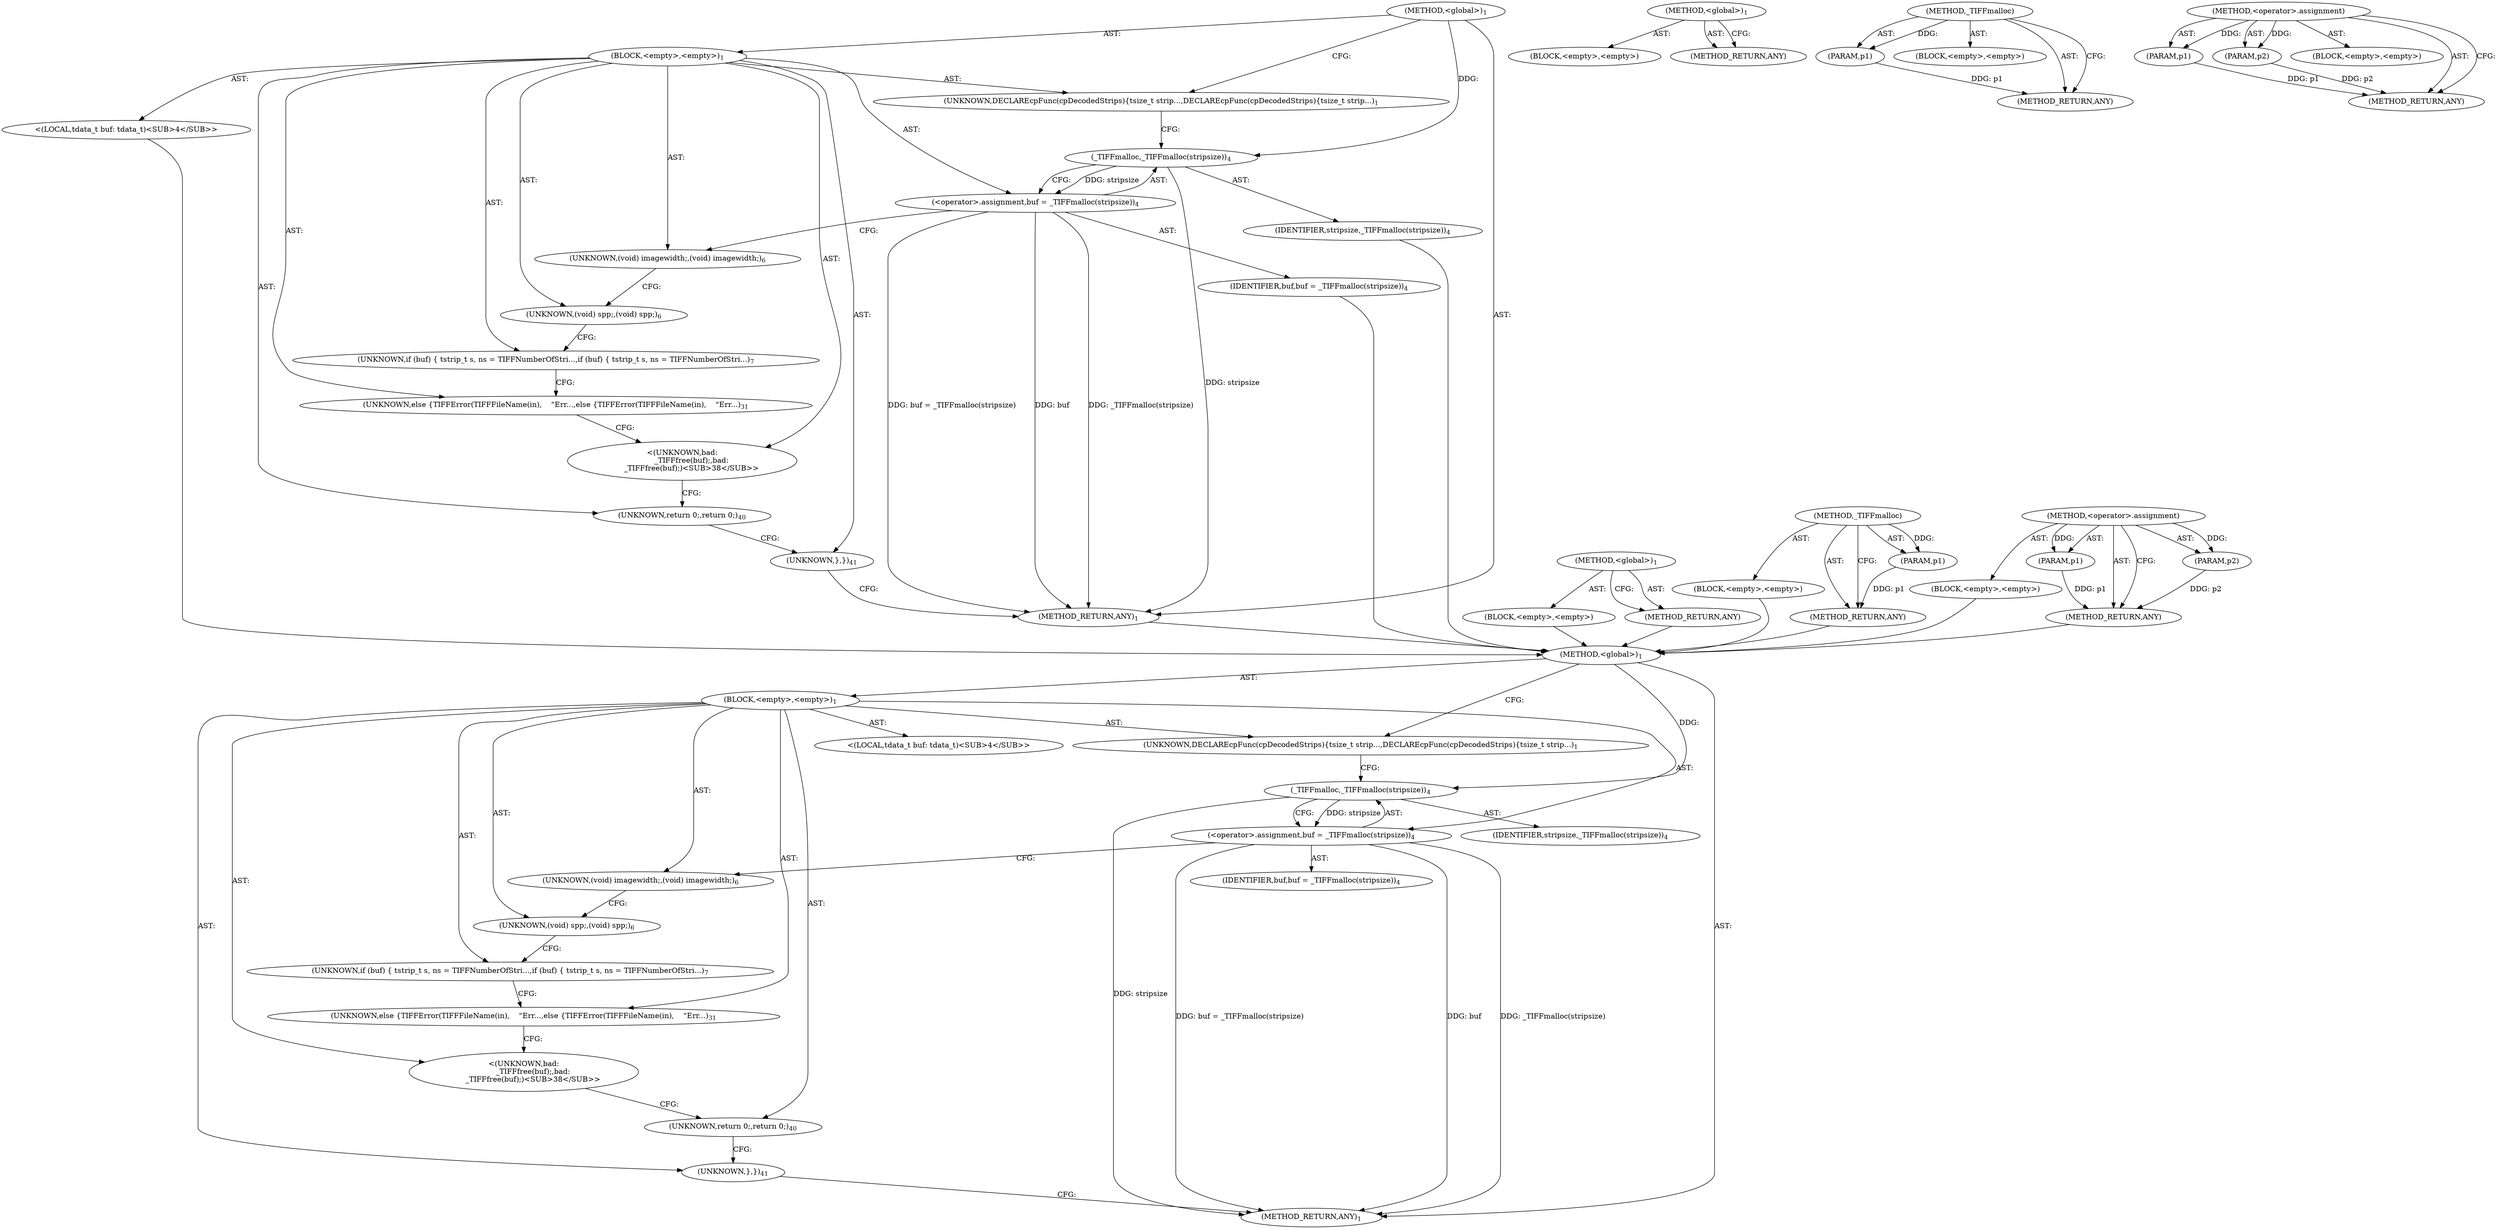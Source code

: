 digraph "&lt;operator&gt;.assignment" {
vulnerable_6 [label=<(METHOD,&lt;global&gt;)<SUB>1</SUB>>];
vulnerable_7 [label=<(BLOCK,&lt;empty&gt;,&lt;empty&gt;)<SUB>1</SUB>>];
vulnerable_8 [label=<(UNKNOWN,DECLAREcpFunc(cpDecodedStrips)
{
	tsize_t strip...,DECLAREcpFunc(cpDecodedStrips)
{
	tsize_t strip...)<SUB>1</SUB>>];
vulnerable_9 [label="<(LOCAL,tdata_t buf: tdata_t)<SUB>4</SUB>>"];
vulnerable_10 [label=<(&lt;operator&gt;.assignment,buf = _TIFFmalloc(stripsize))<SUB>4</SUB>>];
vulnerable_11 [label=<(IDENTIFIER,buf,buf = _TIFFmalloc(stripsize))<SUB>4</SUB>>];
vulnerable_12 [label=<(_TIFFmalloc,_TIFFmalloc(stripsize))<SUB>4</SUB>>];
vulnerable_13 [label=<(IDENTIFIER,stripsize,_TIFFmalloc(stripsize))<SUB>4</SUB>>];
vulnerable_14 [label=<(UNKNOWN,(void) imagewidth;,(void) imagewidth;)<SUB>6</SUB>>];
vulnerable_15 [label=<(UNKNOWN,(void) spp;,(void) spp;)<SUB>6</SUB>>];
vulnerable_16 [label=<(UNKNOWN,if (buf) {
 		tstrip_t s, ns = TIFFNumberOfStri...,if (buf) {
 		tstrip_t s, ns = TIFFNumberOfStri...)<SUB>7</SUB>>];
vulnerable_17 [label=<(UNKNOWN,else {
		TIFFError(TIFFFileName(in),
		    &quot;Err...,else {
		TIFFError(TIFFFileName(in),
		    &quot;Err...)<SUB>31</SUB>>];
vulnerable_18 [label="<(UNKNOWN,bad:
	_TIFFfree(buf);,bad:
	_TIFFfree(buf);)<SUB>38</SUB>>"];
vulnerable_19 [label=<(UNKNOWN,return 0;,return 0;)<SUB>40</SUB>>];
vulnerable_20 [label=<(UNKNOWN,},})<SUB>41</SUB>>];
vulnerable_21 [label=<(METHOD_RETURN,ANY)<SUB>1</SUB>>];
vulnerable_28 [label=<(METHOD,&lt;global&gt;)<SUB>1</SUB>>];
vulnerable_29 [label=<(BLOCK,&lt;empty&gt;,&lt;empty&gt;)>];
vulnerable_30 [label=<(METHOD_RETURN,ANY)>];
vulnerable_39 [label=<(METHOD,_TIFFmalloc)>];
vulnerable_40 [label=<(PARAM,p1)>];
vulnerable_41 [label=<(BLOCK,&lt;empty&gt;,&lt;empty&gt;)>];
vulnerable_42 [label=<(METHOD_RETURN,ANY)>];
vulnerable_34 [label=<(METHOD,&lt;operator&gt;.assignment)>];
vulnerable_35 [label=<(PARAM,p1)>];
vulnerable_36 [label=<(PARAM,p2)>];
vulnerable_37 [label=<(BLOCK,&lt;empty&gt;,&lt;empty&gt;)>];
vulnerable_38 [label=<(METHOD_RETURN,ANY)>];
fixed_6 [label=<(METHOD,&lt;global&gt;)<SUB>1</SUB>>];
fixed_7 [label=<(BLOCK,&lt;empty&gt;,&lt;empty&gt;)<SUB>1</SUB>>];
fixed_8 [label=<(UNKNOWN,DECLAREcpFunc(cpDecodedStrips)
{
	tsize_t strip...,DECLAREcpFunc(cpDecodedStrips)
{
	tsize_t strip...)<SUB>1</SUB>>];
fixed_9 [label="<(LOCAL,tdata_t buf: tdata_t)<SUB>4</SUB>>"];
fixed_10 [label=<(&lt;operator&gt;.assignment,buf = _TIFFmalloc(stripsize))<SUB>4</SUB>>];
fixed_11 [label=<(IDENTIFIER,buf,buf = _TIFFmalloc(stripsize))<SUB>4</SUB>>];
fixed_12 [label=<(_TIFFmalloc,_TIFFmalloc(stripsize))<SUB>4</SUB>>];
fixed_13 [label=<(IDENTIFIER,stripsize,_TIFFmalloc(stripsize))<SUB>4</SUB>>];
fixed_14 [label=<(UNKNOWN,(void) imagewidth;,(void) imagewidth;)<SUB>6</SUB>>];
fixed_15 [label=<(UNKNOWN,(void) spp;,(void) spp;)<SUB>6</SUB>>];
fixed_16 [label=<(UNKNOWN,if (buf) {
 		tstrip_t s, ns = TIFFNumberOfStri...,if (buf) {
 		tstrip_t s, ns = TIFFNumberOfStri...)<SUB>7</SUB>>];
fixed_17 [label=<(UNKNOWN,else {
		TIFFError(TIFFFileName(in),
		    &quot;Err...,else {
		TIFFError(TIFFFileName(in),
		    &quot;Err...)<SUB>31</SUB>>];
fixed_18 [label="<(UNKNOWN,bad:
	_TIFFfree(buf);,bad:
	_TIFFfree(buf);)<SUB>38</SUB>>"];
fixed_19 [label=<(UNKNOWN,return 0;,return 0;)<SUB>40</SUB>>];
fixed_20 [label=<(UNKNOWN,},})<SUB>41</SUB>>];
fixed_21 [label=<(METHOD_RETURN,ANY)<SUB>1</SUB>>];
fixed_28 [label=<(METHOD,&lt;global&gt;)<SUB>1</SUB>>];
fixed_29 [label=<(BLOCK,&lt;empty&gt;,&lt;empty&gt;)>];
fixed_30 [label=<(METHOD_RETURN,ANY)>];
fixed_39 [label=<(METHOD,_TIFFmalloc)>];
fixed_40 [label=<(PARAM,p1)>];
fixed_41 [label=<(BLOCK,&lt;empty&gt;,&lt;empty&gt;)>];
fixed_42 [label=<(METHOD_RETURN,ANY)>];
fixed_34 [label=<(METHOD,&lt;operator&gt;.assignment)>];
fixed_35 [label=<(PARAM,p1)>];
fixed_36 [label=<(PARAM,p2)>];
fixed_37 [label=<(BLOCK,&lt;empty&gt;,&lt;empty&gt;)>];
fixed_38 [label=<(METHOD_RETURN,ANY)>];
vulnerable_6 -> vulnerable_7  [key=0, label="AST: "];
vulnerable_6 -> vulnerable_21  [key=0, label="AST: "];
vulnerable_6 -> vulnerable_8  [key=0, label="CFG: "];
vulnerable_6 -> vulnerable_12  [key=0, label="DDG: "];
vulnerable_7 -> vulnerable_8  [key=0, label="AST: "];
vulnerable_7 -> vulnerable_9  [key=0, label="AST: "];
vulnerable_7 -> vulnerable_10  [key=0, label="AST: "];
vulnerable_7 -> vulnerable_14  [key=0, label="AST: "];
vulnerable_7 -> vulnerable_15  [key=0, label="AST: "];
vulnerable_7 -> vulnerable_16  [key=0, label="AST: "];
vulnerable_7 -> vulnerable_17  [key=0, label="AST: "];
vulnerable_7 -> vulnerable_18  [key=0, label="AST: "];
vulnerable_7 -> vulnerable_19  [key=0, label="AST: "];
vulnerable_7 -> vulnerable_20  [key=0, label="AST: "];
vulnerable_8 -> vulnerable_12  [key=0, label="CFG: "];
vulnerable_10 -> vulnerable_11  [key=0, label="AST: "];
vulnerable_10 -> vulnerable_12  [key=0, label="AST: "];
vulnerable_10 -> vulnerable_14  [key=0, label="CFG: "];
vulnerable_10 -> vulnerable_21  [key=0, label="DDG: buf"];
vulnerable_10 -> vulnerable_21  [key=1, label="DDG: _TIFFmalloc(stripsize)"];
vulnerable_10 -> vulnerable_21  [key=2, label="DDG: buf = _TIFFmalloc(stripsize)"];
vulnerable_12 -> vulnerable_13  [key=0, label="AST: "];
vulnerable_12 -> vulnerable_10  [key=0, label="CFG: "];
vulnerable_12 -> vulnerable_10  [key=1, label="DDG: stripsize"];
vulnerable_12 -> vulnerable_21  [key=0, label="DDG: stripsize"];
vulnerable_14 -> vulnerable_15  [key=0, label="CFG: "];
vulnerable_15 -> vulnerable_16  [key=0, label="CFG: "];
vulnerable_16 -> vulnerable_17  [key=0, label="CFG: "];
vulnerable_17 -> vulnerable_18  [key=0, label="CFG: "];
vulnerable_18 -> vulnerable_19  [key=0, label="CFG: "];
vulnerable_19 -> vulnerable_20  [key=0, label="CFG: "];
vulnerable_20 -> vulnerable_21  [key=0, label="CFG: "];
vulnerable_28 -> vulnerable_29  [key=0, label="AST: "];
vulnerable_28 -> vulnerable_30  [key=0, label="AST: "];
vulnerable_28 -> vulnerable_30  [key=1, label="CFG: "];
vulnerable_39 -> vulnerable_40  [key=0, label="AST: "];
vulnerable_39 -> vulnerable_40  [key=1, label="DDG: "];
vulnerable_39 -> vulnerable_41  [key=0, label="AST: "];
vulnerable_39 -> vulnerable_42  [key=0, label="AST: "];
vulnerable_39 -> vulnerable_42  [key=1, label="CFG: "];
vulnerable_40 -> vulnerable_42  [key=0, label="DDG: p1"];
vulnerable_34 -> vulnerable_35  [key=0, label="AST: "];
vulnerable_34 -> vulnerable_35  [key=1, label="DDG: "];
vulnerable_34 -> vulnerable_37  [key=0, label="AST: "];
vulnerable_34 -> vulnerable_36  [key=0, label="AST: "];
vulnerable_34 -> vulnerable_36  [key=1, label="DDG: "];
vulnerable_34 -> vulnerable_38  [key=0, label="AST: "];
vulnerable_34 -> vulnerable_38  [key=1, label="CFG: "];
vulnerable_35 -> vulnerable_38  [key=0, label="DDG: p1"];
vulnerable_36 -> vulnerable_38  [key=0, label="DDG: p2"];
fixed_6 -> fixed_7  [key=0, label="AST: "];
fixed_6 -> fixed_21  [key=0, label="AST: "];
fixed_6 -> fixed_8  [key=0, label="CFG: "];
fixed_6 -> fixed_12  [key=0, label="DDG: "];
fixed_7 -> fixed_8  [key=0, label="AST: "];
fixed_7 -> fixed_9  [key=0, label="AST: "];
fixed_7 -> fixed_10  [key=0, label="AST: "];
fixed_7 -> fixed_14  [key=0, label="AST: "];
fixed_7 -> fixed_15  [key=0, label="AST: "];
fixed_7 -> fixed_16  [key=0, label="AST: "];
fixed_7 -> fixed_17  [key=0, label="AST: "];
fixed_7 -> fixed_18  [key=0, label="AST: "];
fixed_7 -> fixed_19  [key=0, label="AST: "];
fixed_7 -> fixed_20  [key=0, label="AST: "];
fixed_8 -> fixed_12  [key=0, label="CFG: "];
fixed_9 -> vulnerable_6  [key=0];
fixed_10 -> fixed_11  [key=0, label="AST: "];
fixed_10 -> fixed_12  [key=0, label="AST: "];
fixed_10 -> fixed_14  [key=0, label="CFG: "];
fixed_10 -> fixed_21  [key=0, label="DDG: buf"];
fixed_10 -> fixed_21  [key=1, label="DDG: _TIFFmalloc(stripsize)"];
fixed_10 -> fixed_21  [key=2, label="DDG: buf = _TIFFmalloc(stripsize)"];
fixed_11 -> vulnerable_6  [key=0];
fixed_12 -> fixed_13  [key=0, label="AST: "];
fixed_12 -> fixed_10  [key=0, label="CFG: "];
fixed_12 -> fixed_10  [key=1, label="DDG: stripsize"];
fixed_12 -> fixed_21  [key=0, label="DDG: stripsize"];
fixed_13 -> vulnerable_6  [key=0];
fixed_14 -> fixed_15  [key=0, label="CFG: "];
fixed_15 -> fixed_16  [key=0, label="CFG: "];
fixed_16 -> fixed_17  [key=0, label="CFG: "];
fixed_17 -> fixed_18  [key=0, label="CFG: "];
fixed_18 -> fixed_19  [key=0, label="CFG: "];
fixed_19 -> fixed_20  [key=0, label="CFG: "];
fixed_20 -> fixed_21  [key=0, label="CFG: "];
fixed_21 -> vulnerable_6  [key=0];
fixed_28 -> fixed_29  [key=0, label="AST: "];
fixed_28 -> fixed_30  [key=0, label="AST: "];
fixed_28 -> fixed_30  [key=1, label="CFG: "];
fixed_29 -> vulnerable_6  [key=0];
fixed_30 -> vulnerable_6  [key=0];
fixed_39 -> fixed_40  [key=0, label="AST: "];
fixed_39 -> fixed_40  [key=1, label="DDG: "];
fixed_39 -> fixed_41  [key=0, label="AST: "];
fixed_39 -> fixed_42  [key=0, label="AST: "];
fixed_39 -> fixed_42  [key=1, label="CFG: "];
fixed_40 -> fixed_42  [key=0, label="DDG: p1"];
fixed_41 -> vulnerable_6  [key=0];
fixed_42 -> vulnerable_6  [key=0];
fixed_34 -> fixed_35  [key=0, label="AST: "];
fixed_34 -> fixed_35  [key=1, label="DDG: "];
fixed_34 -> fixed_37  [key=0, label="AST: "];
fixed_34 -> fixed_36  [key=0, label="AST: "];
fixed_34 -> fixed_36  [key=1, label="DDG: "];
fixed_34 -> fixed_38  [key=0, label="AST: "];
fixed_34 -> fixed_38  [key=1, label="CFG: "];
fixed_35 -> fixed_38  [key=0, label="DDG: p1"];
fixed_36 -> fixed_38  [key=0, label="DDG: p2"];
fixed_37 -> vulnerable_6  [key=0];
fixed_38 -> vulnerable_6  [key=0];
}
